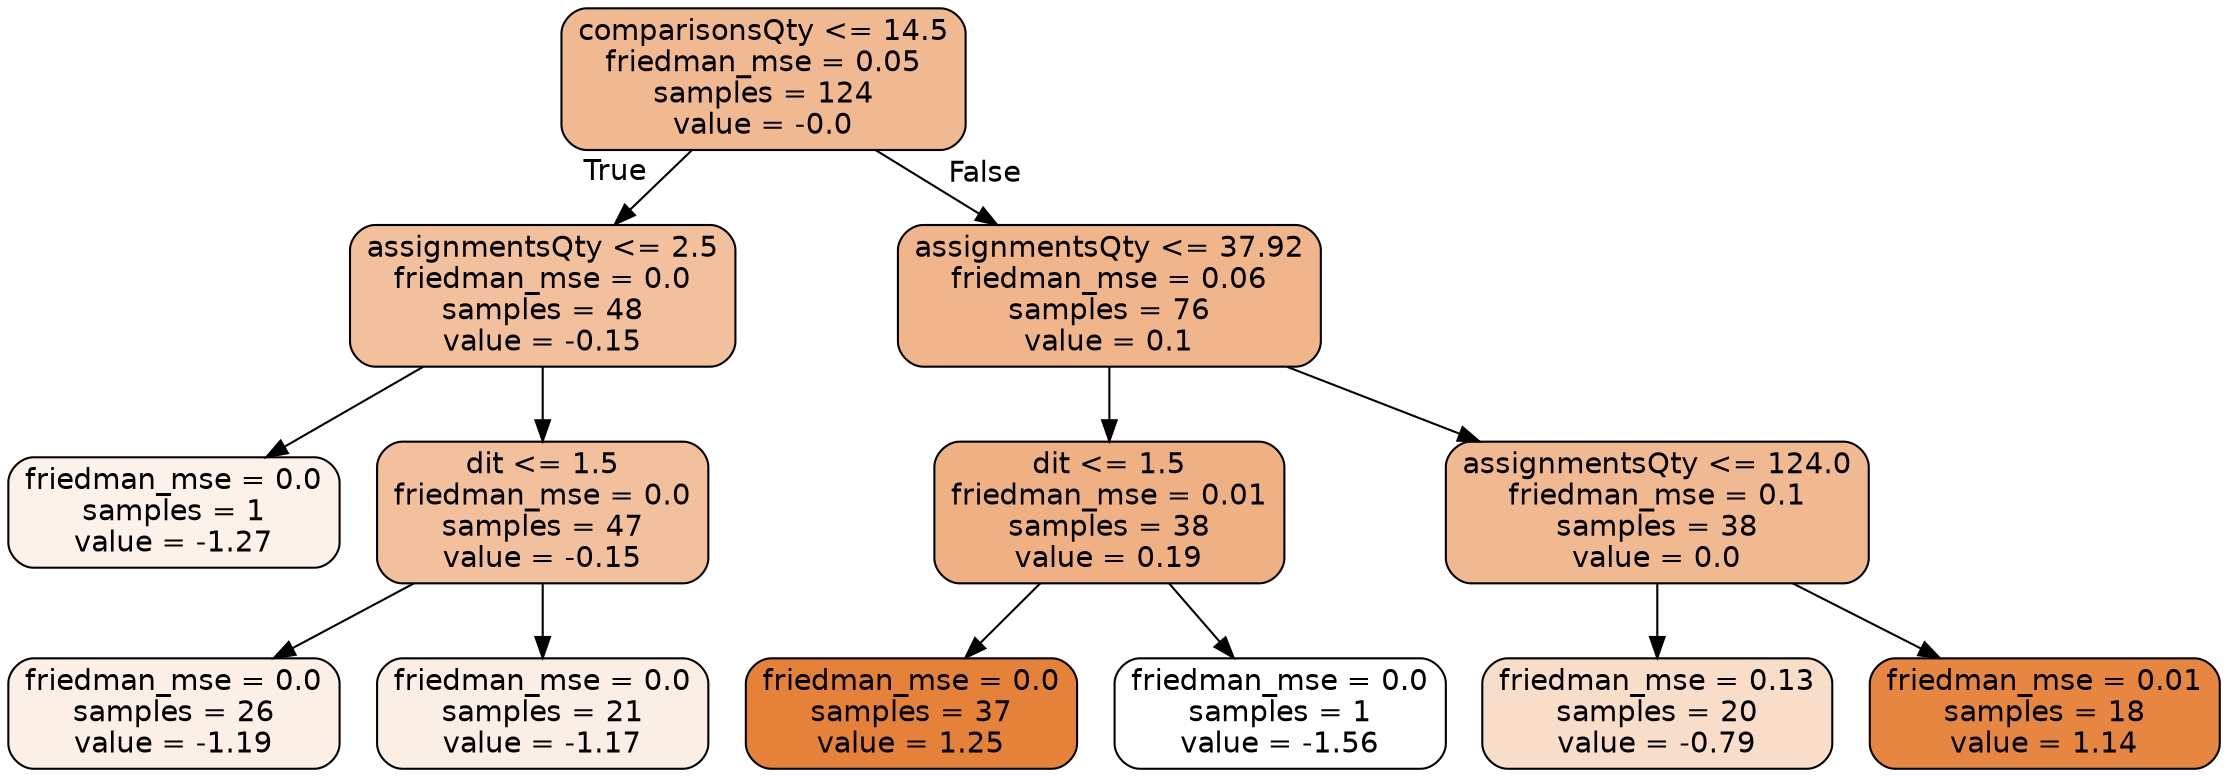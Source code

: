 digraph Tree {
node [shape=box, style="filled, rounded", color="black", fontname="helvetica"] ;
edge [fontname="helvetica"] ;
0 [label="comparisonsQty <= 14.5\nfriedman_mse = 0.05\nsamples = 124\nvalue = -0.0", fillcolor="#f1b991"] ;
1 [label="assignmentsQty <= 2.5\nfriedman_mse = 0.0\nsamples = 48\nvalue = -0.15", fillcolor="#f2c09c"] ;
0 -> 1 [labeldistance=2.5, labelangle=45, headlabel="True"] ;
9 [label="friedman_mse = 0.0\nsamples = 1\nvalue = -1.27", fillcolor="#fcf2ea"] ;
1 -> 9 ;
10 [label="dit <= 1.5\nfriedman_mse = 0.0\nsamples = 47\nvalue = -0.15", fillcolor="#f2c09c"] ;
1 -> 10 ;
11 [label="friedman_mse = 0.0\nsamples = 26\nvalue = -1.19", fillcolor="#fcefe5"] ;
10 -> 11 ;
12 [label="friedman_mse = 0.0\nsamples = 21\nvalue = -1.17", fillcolor="#fbeee4"] ;
10 -> 12 ;
2 [label="assignmentsQty <= 37.92\nfriedman_mse = 0.06\nsamples = 76\nvalue = 0.1", fillcolor="#f0b58b"] ;
0 -> 2 [labeldistance=2.5, labelangle=-45, headlabel="False"] ;
3 [label="dit <= 1.5\nfriedman_mse = 0.01\nsamples = 38\nvalue = 0.19", fillcolor="#efb184"] ;
2 -> 3 ;
7 [label="friedman_mse = 0.0\nsamples = 37\nvalue = 1.25", fillcolor="#e58139"] ;
3 -> 7 ;
8 [label="friedman_mse = 0.0\nsamples = 1\nvalue = -1.56", fillcolor="#ffffff"] ;
3 -> 8 ;
4 [label="assignmentsQty <= 124.0\nfriedman_mse = 0.1\nsamples = 38\nvalue = 0.0", fillcolor="#f1b991"] ;
2 -> 4 ;
5 [label="friedman_mse = 0.13\nsamples = 20\nvalue = -0.79", fillcolor="#f8ddc9"] ;
4 -> 5 ;
6 [label="friedman_mse = 0.01\nsamples = 18\nvalue = 1.14", fillcolor="#e68641"] ;
4 -> 6 ;
}